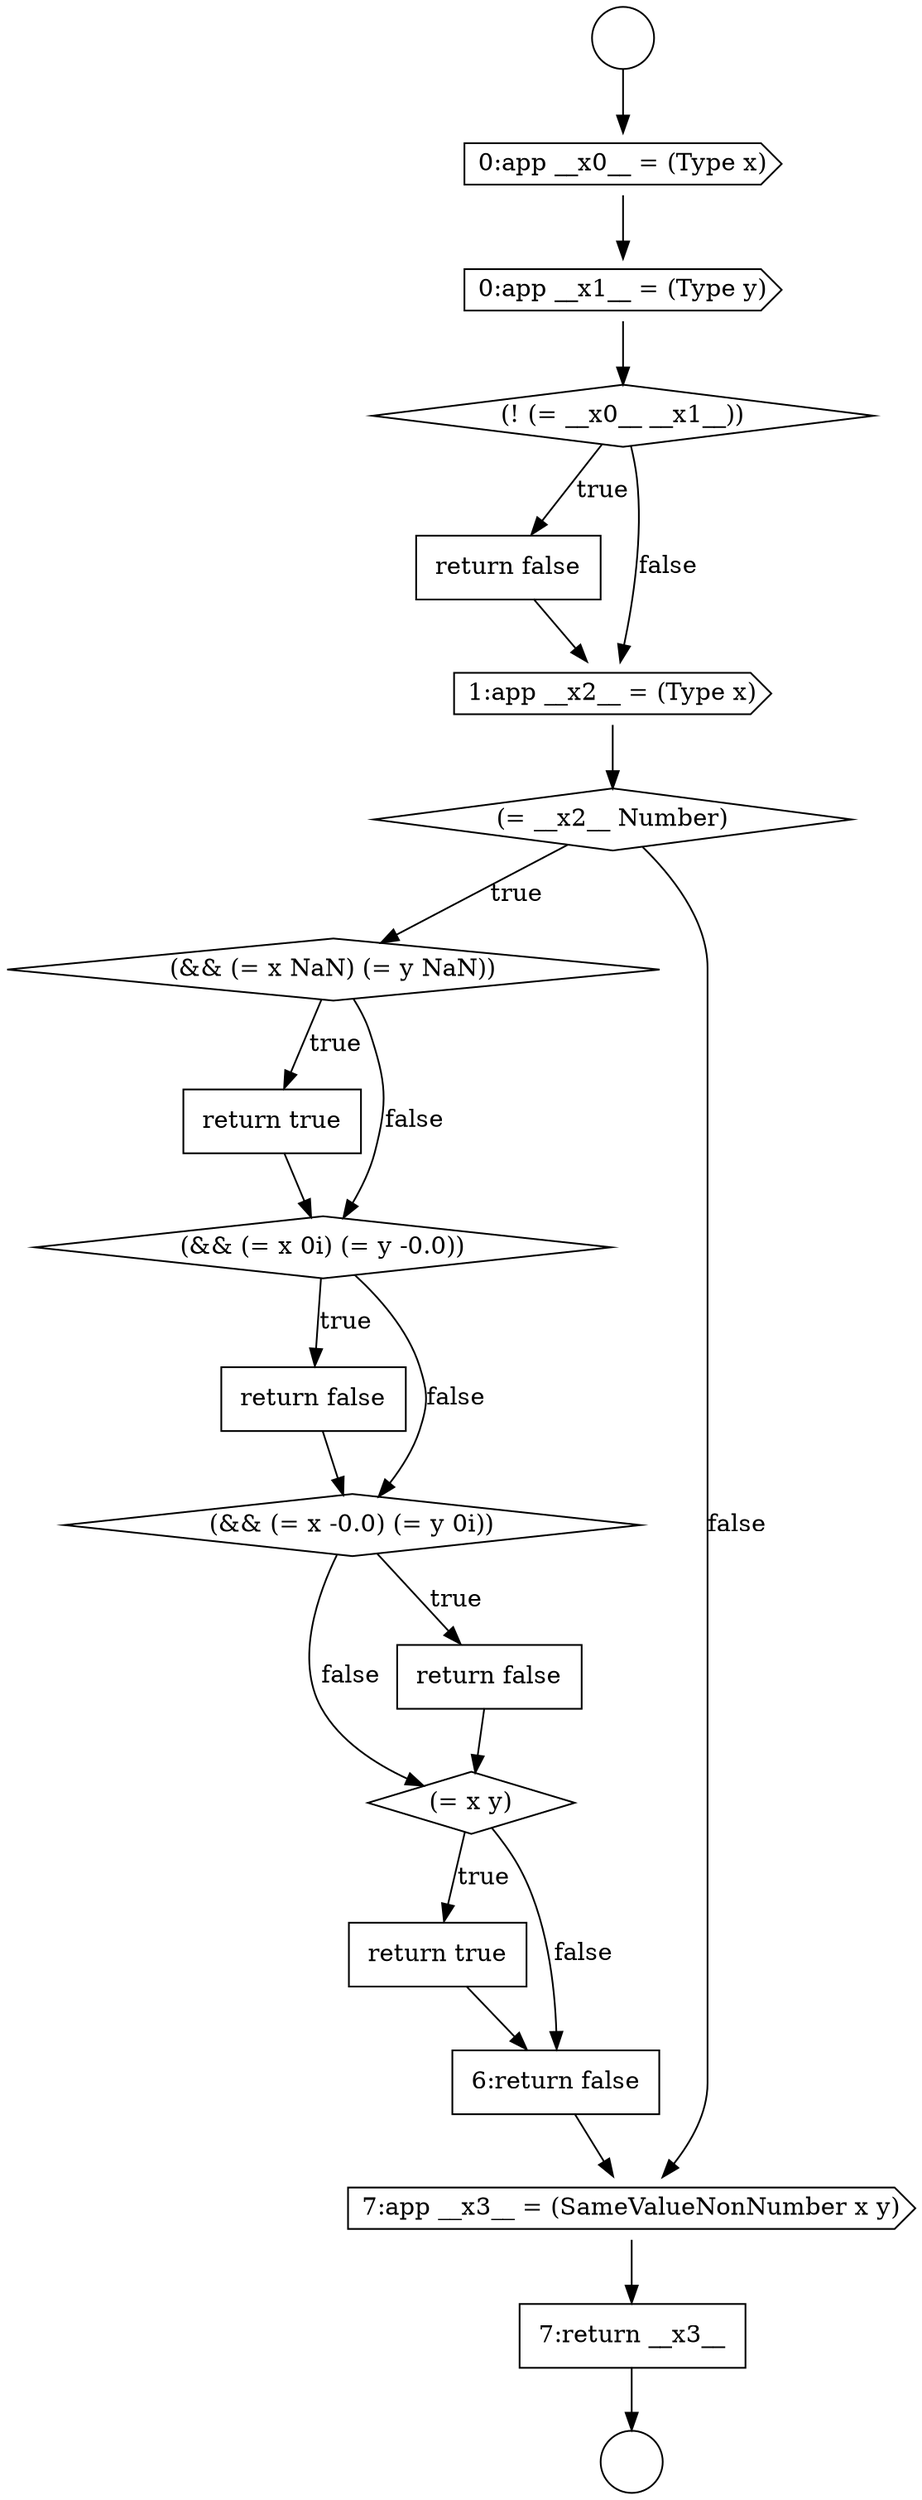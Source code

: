 digraph {
  node472 [shape=none, margin=0, label=<<font color="black">
    <table border="0" cellborder="1" cellspacing="0" cellpadding="10">
      <tr><td align="left">return false</td></tr>
    </table>
  </font>> color="black" fillcolor="white" style=filled]
  node473 [shape=cds, label=<<font color="black">1:app __x2__ = (Type x)</font>> color="black" fillcolor="white" style=filled]
  node470 [shape=cds, label=<<font color="black">0:app __x1__ = (Type y)</font>> color="black" fillcolor="white" style=filled]
  node482 [shape=none, margin=0, label=<<font color="black">
    <table border="0" cellborder="1" cellspacing="0" cellpadding="10">
      <tr><td align="left">return true</td></tr>
    </table>
  </font>> color="black" fillcolor="white" style=filled]
  node478 [shape=none, margin=0, label=<<font color="black">
    <table border="0" cellborder="1" cellspacing="0" cellpadding="10">
      <tr><td align="left">return false</td></tr>
    </table>
  </font>> color="black" fillcolor="white" style=filled]
  node474 [shape=diamond, label=<<font color="black">(= __x2__ Number)</font>> color="black" fillcolor="white" style=filled]
  node469 [shape=cds, label=<<font color="black">0:app __x0__ = (Type x)</font>> color="black" fillcolor="white" style=filled]
  node479 [shape=diamond, label=<<font color="black">(&amp;&amp; (= x -0.0) (= y 0i))</font>> color="black" fillcolor="white" style=filled]
  node468 [shape=circle label=" " color="black" fillcolor="white" style=filled]
  node481 [shape=diamond, label=<<font color="black">(= x y)</font>> color="black" fillcolor="white" style=filled]
  node475 [shape=diamond, label=<<font color="black">(&amp;&amp; (= x NaN) (= y NaN))</font>> color="black" fillcolor="white" style=filled]
  node485 [shape=none, margin=0, label=<<font color="black">
    <table border="0" cellborder="1" cellspacing="0" cellpadding="10">
      <tr><td align="left">7:return __x3__</td></tr>
    </table>
  </font>> color="black" fillcolor="white" style=filled]
  node480 [shape=none, margin=0, label=<<font color="black">
    <table border="0" cellborder="1" cellspacing="0" cellpadding="10">
      <tr><td align="left">return false</td></tr>
    </table>
  </font>> color="black" fillcolor="white" style=filled]
  node467 [shape=circle label=" " color="black" fillcolor="white" style=filled]
  node484 [shape=cds, label=<<font color="black">7:app __x3__ = (SameValueNonNumber x y)</font>> color="black" fillcolor="white" style=filled]
  node471 [shape=diamond, label=<<font color="black">(! (= __x0__ __x1__))</font>> color="black" fillcolor="white" style=filled]
  node476 [shape=none, margin=0, label=<<font color="black">
    <table border="0" cellborder="1" cellspacing="0" cellpadding="10">
      <tr><td align="left">return true</td></tr>
    </table>
  </font>> color="black" fillcolor="white" style=filled]
  node477 [shape=diamond, label=<<font color="black">(&amp;&amp; (= x 0i) (= y -0.0))</font>> color="black" fillcolor="white" style=filled]
  node483 [shape=none, margin=0, label=<<font color="black">
    <table border="0" cellborder="1" cellspacing="0" cellpadding="10">
      <tr><td align="left">6:return false</td></tr>
    </table>
  </font>> color="black" fillcolor="white" style=filled]
  node471 -> node472 [label=<<font color="black">true</font>> color="black"]
  node471 -> node473 [label=<<font color="black">false</font>> color="black"]
  node477 -> node478 [label=<<font color="black">true</font>> color="black"]
  node477 -> node479 [label=<<font color="black">false</font>> color="black"]
  node472 -> node473 [ color="black"]
  node470 -> node471 [ color="black"]
  node481 -> node482 [label=<<font color="black">true</font>> color="black"]
  node481 -> node483 [label=<<font color="black">false</font>> color="black"]
  node480 -> node481 [ color="black"]
  node476 -> node477 [ color="black"]
  node469 -> node470 [ color="black"]
  node467 -> node469 [ color="black"]
  node485 -> node468 [ color="black"]
  node475 -> node476 [label=<<font color="black">true</font>> color="black"]
  node475 -> node477 [label=<<font color="black">false</font>> color="black"]
  node478 -> node479 [ color="black"]
  node473 -> node474 [ color="black"]
  node474 -> node475 [label=<<font color="black">true</font>> color="black"]
  node474 -> node484 [label=<<font color="black">false</font>> color="black"]
  node482 -> node483 [ color="black"]
  node483 -> node484 [ color="black"]
  node479 -> node480 [label=<<font color="black">true</font>> color="black"]
  node479 -> node481 [label=<<font color="black">false</font>> color="black"]
  node484 -> node485 [ color="black"]
}
